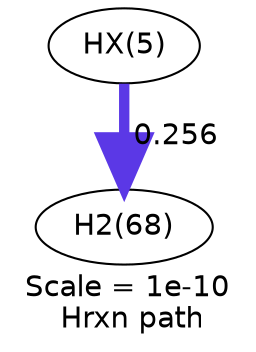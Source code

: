 digraph reaction_paths {
center=1;
s22 -> s8[fontname="Helvetica", style="setlinewidth(4.97)", arrowsize=2.49, color="0.7, 0.756, 0.9"
, label=" 0.256"];
s8 [ fontname="Helvetica", label="H2(68)"];
s22 [ fontname="Helvetica", label="HX(5)"];
 label = "Scale = 1e-10\l Hrxn path";
 fontname = "Helvetica";
}
